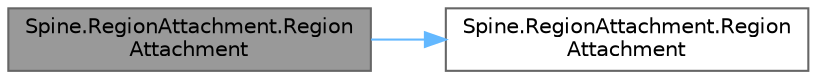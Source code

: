 digraph "Spine.RegionAttachment.RegionAttachment"
{
 // LATEX_PDF_SIZE
  bgcolor="transparent";
  edge [fontname=Helvetica,fontsize=10,labelfontname=Helvetica,labelfontsize=10];
  node [fontname=Helvetica,fontsize=10,shape=box,height=0.2,width=0.4];
  rankdir="LR";
  Node1 [id="Node000001",label="Spine.RegionAttachment.Region\lAttachment",height=0.2,width=0.4,color="gray40", fillcolor="grey60", style="filled", fontcolor="black",tooltip="Copy constructor."];
  Node1 -> Node2 [id="edge1_Node000001_Node000002",color="steelblue1",style="solid",tooltip=" "];
  Node2 [id="Node000002",label="Spine.RegionAttachment.Region\lAttachment",height=0.2,width=0.4,color="grey40", fillcolor="white", style="filled",URL="$class_spine_1_1_region_attachment.html#a714beb5d8e0dcac6cecff7207220cef0",tooltip=" "];
}
